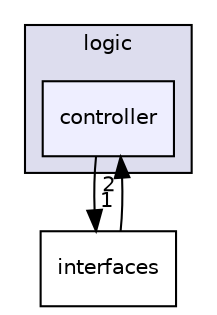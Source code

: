 digraph "src/logic/controller" {
  compound=true
  node [ fontsize="10", fontname="Helvetica"];
  edge [ labelfontsize="10", labelfontname="Helvetica"];
  subgraph clusterdir_3d2e4578fe4cc3b7fa6177047437af5b {
    graph [ bgcolor="#ddddee", pencolor="black", label="logic" fontname="Helvetica", fontsize="10", URL="dir_3d2e4578fe4cc3b7fa6177047437af5b.html"]
  dir_d5cabbd0bda925e85011f81d4223ffa5 [shape=box, label="controller", style="filled", fillcolor="#eeeeff", pencolor="black", URL="dir_d5cabbd0bda925e85011f81d4223ffa5.html"];
  }
  dir_ee3f1a7951c308657a65f8199076c1d6 [shape=box label="interfaces" URL="dir_ee3f1a7951c308657a65f8199076c1d6.html"];
  dir_d5cabbd0bda925e85011f81d4223ffa5->dir_ee3f1a7951c308657a65f8199076c1d6 [headlabel="1", labeldistance=1.5 headhref="dir_000005_000002.html"];
  dir_ee3f1a7951c308657a65f8199076c1d6->dir_d5cabbd0bda925e85011f81d4223ffa5 [headlabel="2", labeldistance=1.5 headhref="dir_000002_000005.html"];
}
